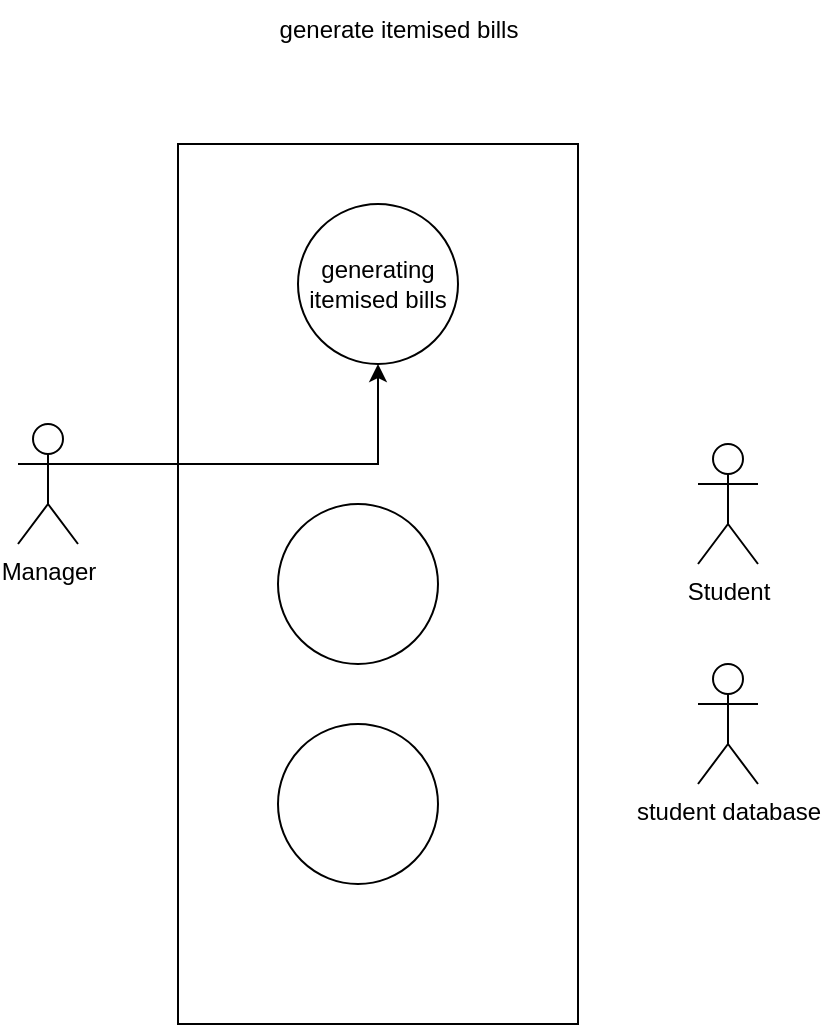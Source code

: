 <mxfile version="22.1.21" type="github">
  <diagram name="Page-1" id="0phUNIOZ6EED2m_fra9X">
    <mxGraphModel dx="521" dy="643" grid="1" gridSize="10" guides="1" tooltips="1" connect="1" arrows="1" fold="1" page="1" pageScale="1" pageWidth="850" pageHeight="1100" math="0" shadow="0">
      <root>
        <mxCell id="0" />
        <mxCell id="1" parent="0" />
        <mxCell id="UTUN7MsCZcZCaMYVXT5a-1" value="" style="rounded=1;whiteSpace=wrap;html=1;" vertex="1" parent="1">
          <mxGeometry x="230" y="270" width="120" height="60" as="geometry" />
        </mxCell>
        <mxCell id="UTUN7MsCZcZCaMYVXT5a-2" value="" style="rounded=0;whiteSpace=wrap;html=1;" vertex="1" parent="1">
          <mxGeometry x="190" y="160" width="200" height="440" as="geometry" />
        </mxCell>
        <mxCell id="UTUN7MsCZcZCaMYVXT5a-11" style="edgeStyle=orthogonalEdgeStyle;rounded=0;orthogonalLoop=1;jettySize=auto;html=1;exitX=1;exitY=0.333;exitDx=0;exitDy=0;exitPerimeter=0;" edge="1" parent="1" source="UTUN7MsCZcZCaMYVXT5a-4" target="UTUN7MsCZcZCaMYVXT5a-7">
          <mxGeometry relative="1" as="geometry" />
        </mxCell>
        <mxCell id="UTUN7MsCZcZCaMYVXT5a-4" value="Manager" style="shape=umlActor;verticalLabelPosition=bottom;verticalAlign=top;html=1;outlineConnect=0;" vertex="1" parent="1">
          <mxGeometry x="110" y="300" width="30" height="60" as="geometry" />
        </mxCell>
        <mxCell id="UTUN7MsCZcZCaMYVXT5a-7" value="generating itemised bills" style="ellipse;whiteSpace=wrap;html=1;aspect=fixed;" vertex="1" parent="1">
          <mxGeometry x="250" y="190" width="80" height="80" as="geometry" />
        </mxCell>
        <mxCell id="UTUN7MsCZcZCaMYVXT5a-8" value="Student" style="shape=umlActor;verticalLabelPosition=bottom;verticalAlign=top;html=1;outlineConnect=0;" vertex="1" parent="1">
          <mxGeometry x="450" y="310" width="30" height="60" as="geometry" />
        </mxCell>
        <mxCell id="UTUN7MsCZcZCaMYVXT5a-12" value="" style="ellipse;whiteSpace=wrap;html=1;aspect=fixed;" vertex="1" parent="1">
          <mxGeometry x="240" y="340" width="80" height="80" as="geometry" />
        </mxCell>
        <mxCell id="UTUN7MsCZcZCaMYVXT5a-13" value="" style="ellipse;whiteSpace=wrap;html=1;aspect=fixed;" vertex="1" parent="1">
          <mxGeometry x="240" y="450" width="80" height="80" as="geometry" />
        </mxCell>
        <mxCell id="UTUN7MsCZcZCaMYVXT5a-14" value="generate itemised bills" style="text;html=1;align=center;verticalAlign=middle;resizable=0;points=[];autosize=1;strokeColor=none;fillColor=none;" vertex="1" parent="1">
          <mxGeometry x="230" y="88" width="140" height="30" as="geometry" />
        </mxCell>
        <mxCell id="UTUN7MsCZcZCaMYVXT5a-15" value="student database" style="shape=umlActor;verticalLabelPosition=bottom;verticalAlign=top;html=1;outlineConnect=0;" vertex="1" parent="1">
          <mxGeometry x="450" y="420" width="30" height="60" as="geometry" />
        </mxCell>
      </root>
    </mxGraphModel>
  </diagram>
</mxfile>
